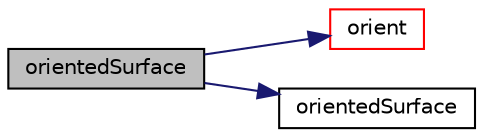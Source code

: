 digraph "orientedSurface"
{
  bgcolor="transparent";
  edge [fontname="Helvetica",fontsize="10",labelfontname="Helvetica",labelfontsize="10"];
  node [fontname="Helvetica",fontsize="10",shape=record];
  rankdir="LR";
  Node1 [label="orientedSurface",height=0.2,width=0.4,color="black", fillcolor="grey75", style="filled", fontcolor="black"];
  Node1 -> Node2 [color="midnightblue",fontsize="10",style="solid",fontname="Helvetica"];
  Node2 [label="orient",height=0.2,width=0.4,color="red",URL="$a01760.html#a24de2700bb5da99aae8a5676746c058b",tooltip="Flip faces such that normals are consistent with point: "];
  Node1 -> Node3 [color="midnightblue",fontsize="10",style="solid",fontname="Helvetica"];
  Node3 [label="orientedSurface",height=0.2,width=0.4,color="black",URL="$a01760.html#a77a34d5c54f211eac3aa4c18b8750e68",tooltip="Construct null. "];
}
